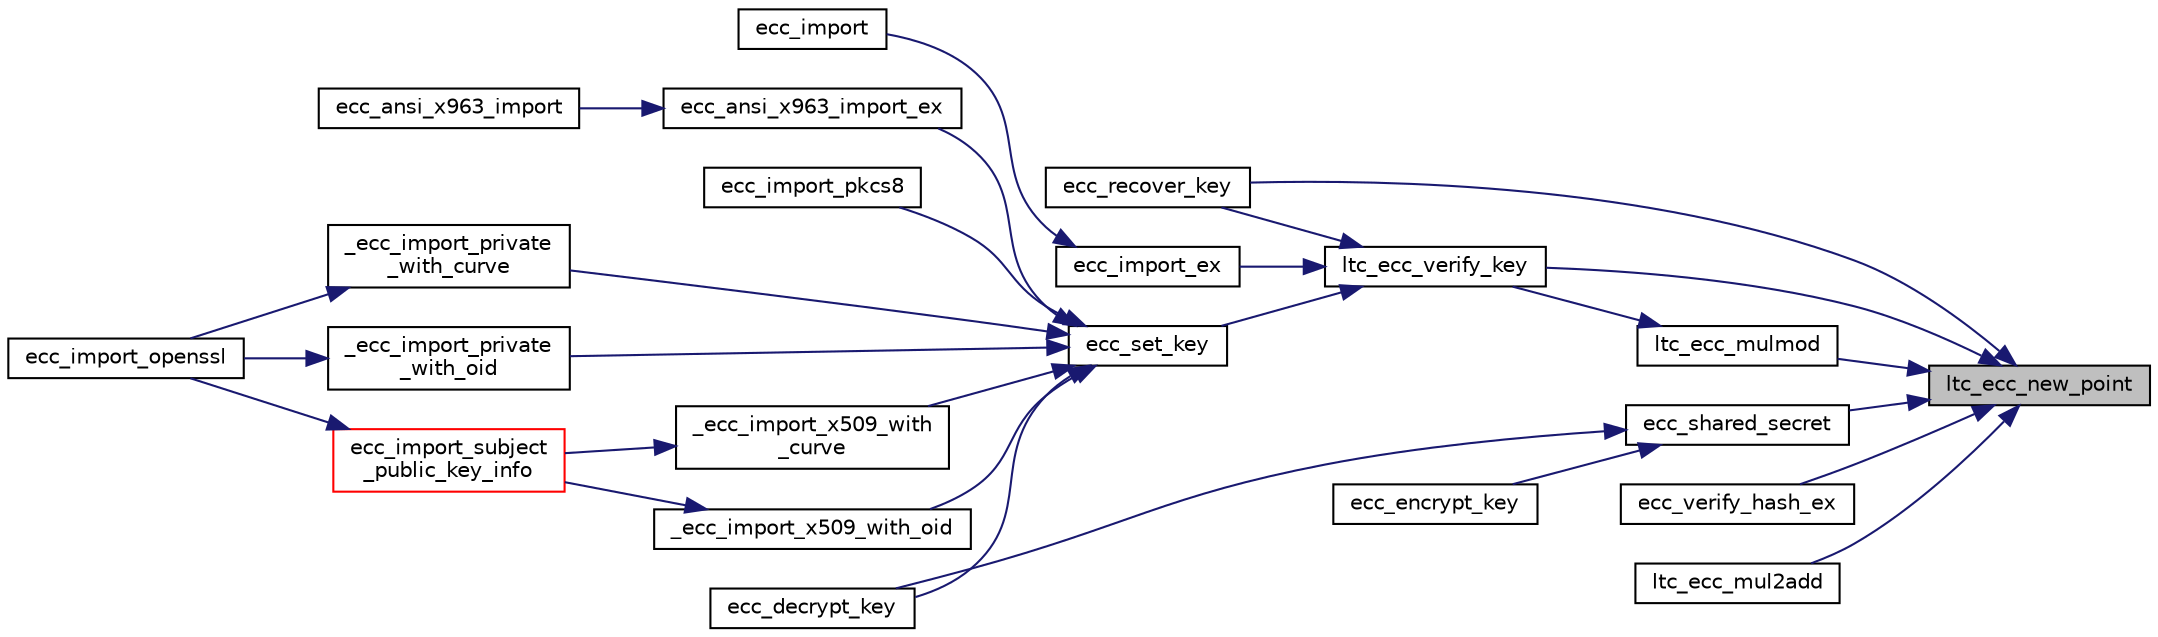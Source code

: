 digraph "ltc_ecc_new_point"
{
 // LATEX_PDF_SIZE
  edge [fontname="Helvetica",fontsize="10",labelfontname="Helvetica",labelfontsize="10"];
  node [fontname="Helvetica",fontsize="10",shape=record];
  rankdir="RL";
  Node53 [label="ltc_ecc_new_point",height=0.2,width=0.4,color="black", fillcolor="grey75", style="filled", fontcolor="black",tooltip="Allocate a new ECC point."];
  Node53 -> Node54 [dir="back",color="midnightblue",fontsize="10",style="solid"];
  Node54 [label="ecc_recover_key",height=0.2,width=0.4,color="black", fillcolor="white", style="filled",URL="$ecc__recover__key_8c.html#a42d1c0f03dd10a8ea98836bab2c1e6c6",tooltip="Recover ECC public key from signature and hash."];
  Node53 -> Node55 [dir="back",color="midnightblue",fontsize="10",style="solid"];
  Node55 [label="ecc_shared_secret",height=0.2,width=0.4,color="black", fillcolor="white", style="filled",URL="$ecc__shared__secret_8c.html#aca2bced5e25b262ad6fdafe15f5ea784",tooltip="Create an ECC shared secret between two keys."];
  Node55 -> Node56 [dir="back",color="midnightblue",fontsize="10",style="solid"];
  Node56 [label="ecc_decrypt_key",height=0.2,width=0.4,color="black", fillcolor="white", style="filled",URL="$ecc__decrypt__key_8c.html#adfbc21632ec24dad838fa0700154a57d",tooltip="Decrypt an ECC encrypted key."];
  Node55 -> Node57 [dir="back",color="midnightblue",fontsize="10",style="solid"];
  Node57 [label="ecc_encrypt_key",height=0.2,width=0.4,color="black", fillcolor="white", style="filled",URL="$ecc__encrypt__key_8c.html#a16164f1e295b1c88e6b81a9ece26cd70",tooltip="Encrypt a symmetric key with ECC."];
  Node53 -> Node58 [dir="back",color="midnightblue",fontsize="10",style="solid"];
  Node58 [label="ecc_verify_hash_ex",height=0.2,width=0.4,color="black", fillcolor="white", style="filled",URL="$ecc__verify__hash_8c.html#a6c4f6d0c99e8dbcff4e1064179f20214",tooltip="Verify an ECC signature in RFC7518 format."];
  Node53 -> Node59 [dir="back",color="midnightblue",fontsize="10",style="solid"];
  Node59 [label="ltc_ecc_mul2add",height=0.2,width=0.4,color="black", fillcolor="white", style="filled",URL="$ltc__ecc__mul2add_8c.html#a4aaa757939c4f4b54a3db21afc6aef9f",tooltip="Computes kA*A + kB*B = C using Shamir's Trick."];
  Node53 -> Node60 [dir="back",color="midnightblue",fontsize="10",style="solid"];
  Node60 [label="ltc_ecc_mulmod",height=0.2,width=0.4,color="black", fillcolor="white", style="filled",URL="$ltc__ecc__mulmod__timing_8c.html#a818e5e4135d8aa58cf09e502e98ccc90",tooltip="Perform a point multiplication (timing resistant)"];
  Node60 -> Node61 [dir="back",color="midnightblue",fontsize="10",style="solid"];
  Node61 [label="ltc_ecc_verify_key",height=0.2,width=0.4,color="black", fillcolor="white", style="filled",URL="$ltc__ecc__verify__key_8c.html#ac0dfaf009d9b0101291727341a20bb40",tooltip="Verify a key according to ANSI spec."];
  Node61 -> Node62 [dir="back",color="midnightblue",fontsize="10",style="solid"];
  Node62 [label="ecc_import_ex",height=0.2,width=0.4,color="black", fillcolor="white", style="filled",URL="$ecc__import_8c.html#ab9bceabc3a4d16f6b714325ac383e024",tooltip="Import an ECC key from a binary packet, using user supplied domain params rather than one of the NIST..."];
  Node62 -> Node63 [dir="back",color="midnightblue",fontsize="10",style="solid"];
  Node63 [label="ecc_import",height=0.2,width=0.4,color="black", fillcolor="white", style="filled",URL="$ecc__import_8c.html#aa2f73e9fe5de2132d2716638e2ff7ca8",tooltip="Import an ECC key from a binary packet."];
  Node61 -> Node54 [dir="back",color="midnightblue",fontsize="10",style="solid"];
  Node61 -> Node64 [dir="back",color="midnightblue",fontsize="10",style="solid"];
  Node64 [label="ecc_set_key",height=0.2,width=0.4,color="black", fillcolor="white", style="filled",URL="$ecc__set__key_8c.html#ab9df550c0c55f7e0054a82ae98eec1bf",tooltip=" "];
  Node64 -> Node65 [dir="back",color="midnightblue",fontsize="10",style="solid"];
  Node65 [label="_ecc_import_private\l_with_curve",height=0.2,width=0.4,color="black", fillcolor="white", style="filled",URL="$ecc__import__openssl_8c.html#adcadf3f801ec6d9091ab3d7001e3295e",tooltip=" "];
  Node65 -> Node66 [dir="back",color="midnightblue",fontsize="10",style="solid"];
  Node66 [label="ecc_import_openssl",height=0.2,width=0.4,color="black", fillcolor="white", style="filled",URL="$ecc__import__openssl_8c.html#a62e764a9d768652402f730abef32780a",tooltip=" "];
  Node64 -> Node67 [dir="back",color="midnightblue",fontsize="10",style="solid"];
  Node67 [label="_ecc_import_private\l_with_oid",height=0.2,width=0.4,color="black", fillcolor="white", style="filled",URL="$ecc__import__openssl_8c.html#a575520694cdd251fbe84b186a1d3d102",tooltip=" "];
  Node67 -> Node66 [dir="back",color="midnightblue",fontsize="10",style="solid"];
  Node64 -> Node68 [dir="back",color="midnightblue",fontsize="10",style="solid"];
  Node68 [label="_ecc_import_x509_with\l_curve",height=0.2,width=0.4,color="black", fillcolor="white", style="filled",URL="$ecc__import__x509_8c.html#adf48b3ba468c0324055e9413a82d39f5",tooltip=" "];
  Node68 -> Node69 [dir="back",color="midnightblue",fontsize="10",style="solid"];
  Node69 [label="ecc_import_subject\l_public_key_info",height=0.2,width=0.4,color="red", fillcolor="white", style="filled",URL="$ecc__import__x509_8c.html#a6e24f3e6a3975c4d9e261a6031cab7b5",tooltip=" "];
  Node69 -> Node66 [dir="back",color="midnightblue",fontsize="10",style="solid"];
  Node64 -> Node71 [dir="back",color="midnightblue",fontsize="10",style="solid"];
  Node71 [label="_ecc_import_x509_with_oid",height=0.2,width=0.4,color="black", fillcolor="white", style="filled",URL="$ecc__import__x509_8c.html#a95f6b54b054138d6b43afc3876908bad",tooltip=" "];
  Node71 -> Node69 [dir="back",color="midnightblue",fontsize="10",style="solid"];
  Node64 -> Node72 [dir="back",color="midnightblue",fontsize="10",style="solid"];
  Node72 [label="ecc_ansi_x963_import_ex",height=0.2,width=0.4,color="black", fillcolor="white", style="filled",URL="$ecc__ansi__x963__import_8c.html#a5fe5cc4b4d9072dbf3c4d2b6f7f26282",tooltip=" "];
  Node72 -> Node73 [dir="back",color="midnightblue",fontsize="10",style="solid"];
  Node73 [label="ecc_ansi_x963_import",height=0.2,width=0.4,color="black", fillcolor="white", style="filled",URL="$ecc__ansi__x963__import_8c.html#a83af689aa24cc4abd654f877084e23d5",tooltip="Import an ANSI X9.63 format public key."];
  Node64 -> Node56 [dir="back",color="midnightblue",fontsize="10",style="solid"];
  Node64 -> Node74 [dir="back",color="midnightblue",fontsize="10",style="solid"];
  Node74 [label="ecc_import_pkcs8",height=0.2,width=0.4,color="black", fillcolor="white", style="filled",URL="$ecc__import__pkcs8_8c.html#a0f0e747f119685eee3cc412f4480c52e",tooltip=" "];
  Node53 -> Node61 [dir="back",color="midnightblue",fontsize="10",style="solid"];
}

